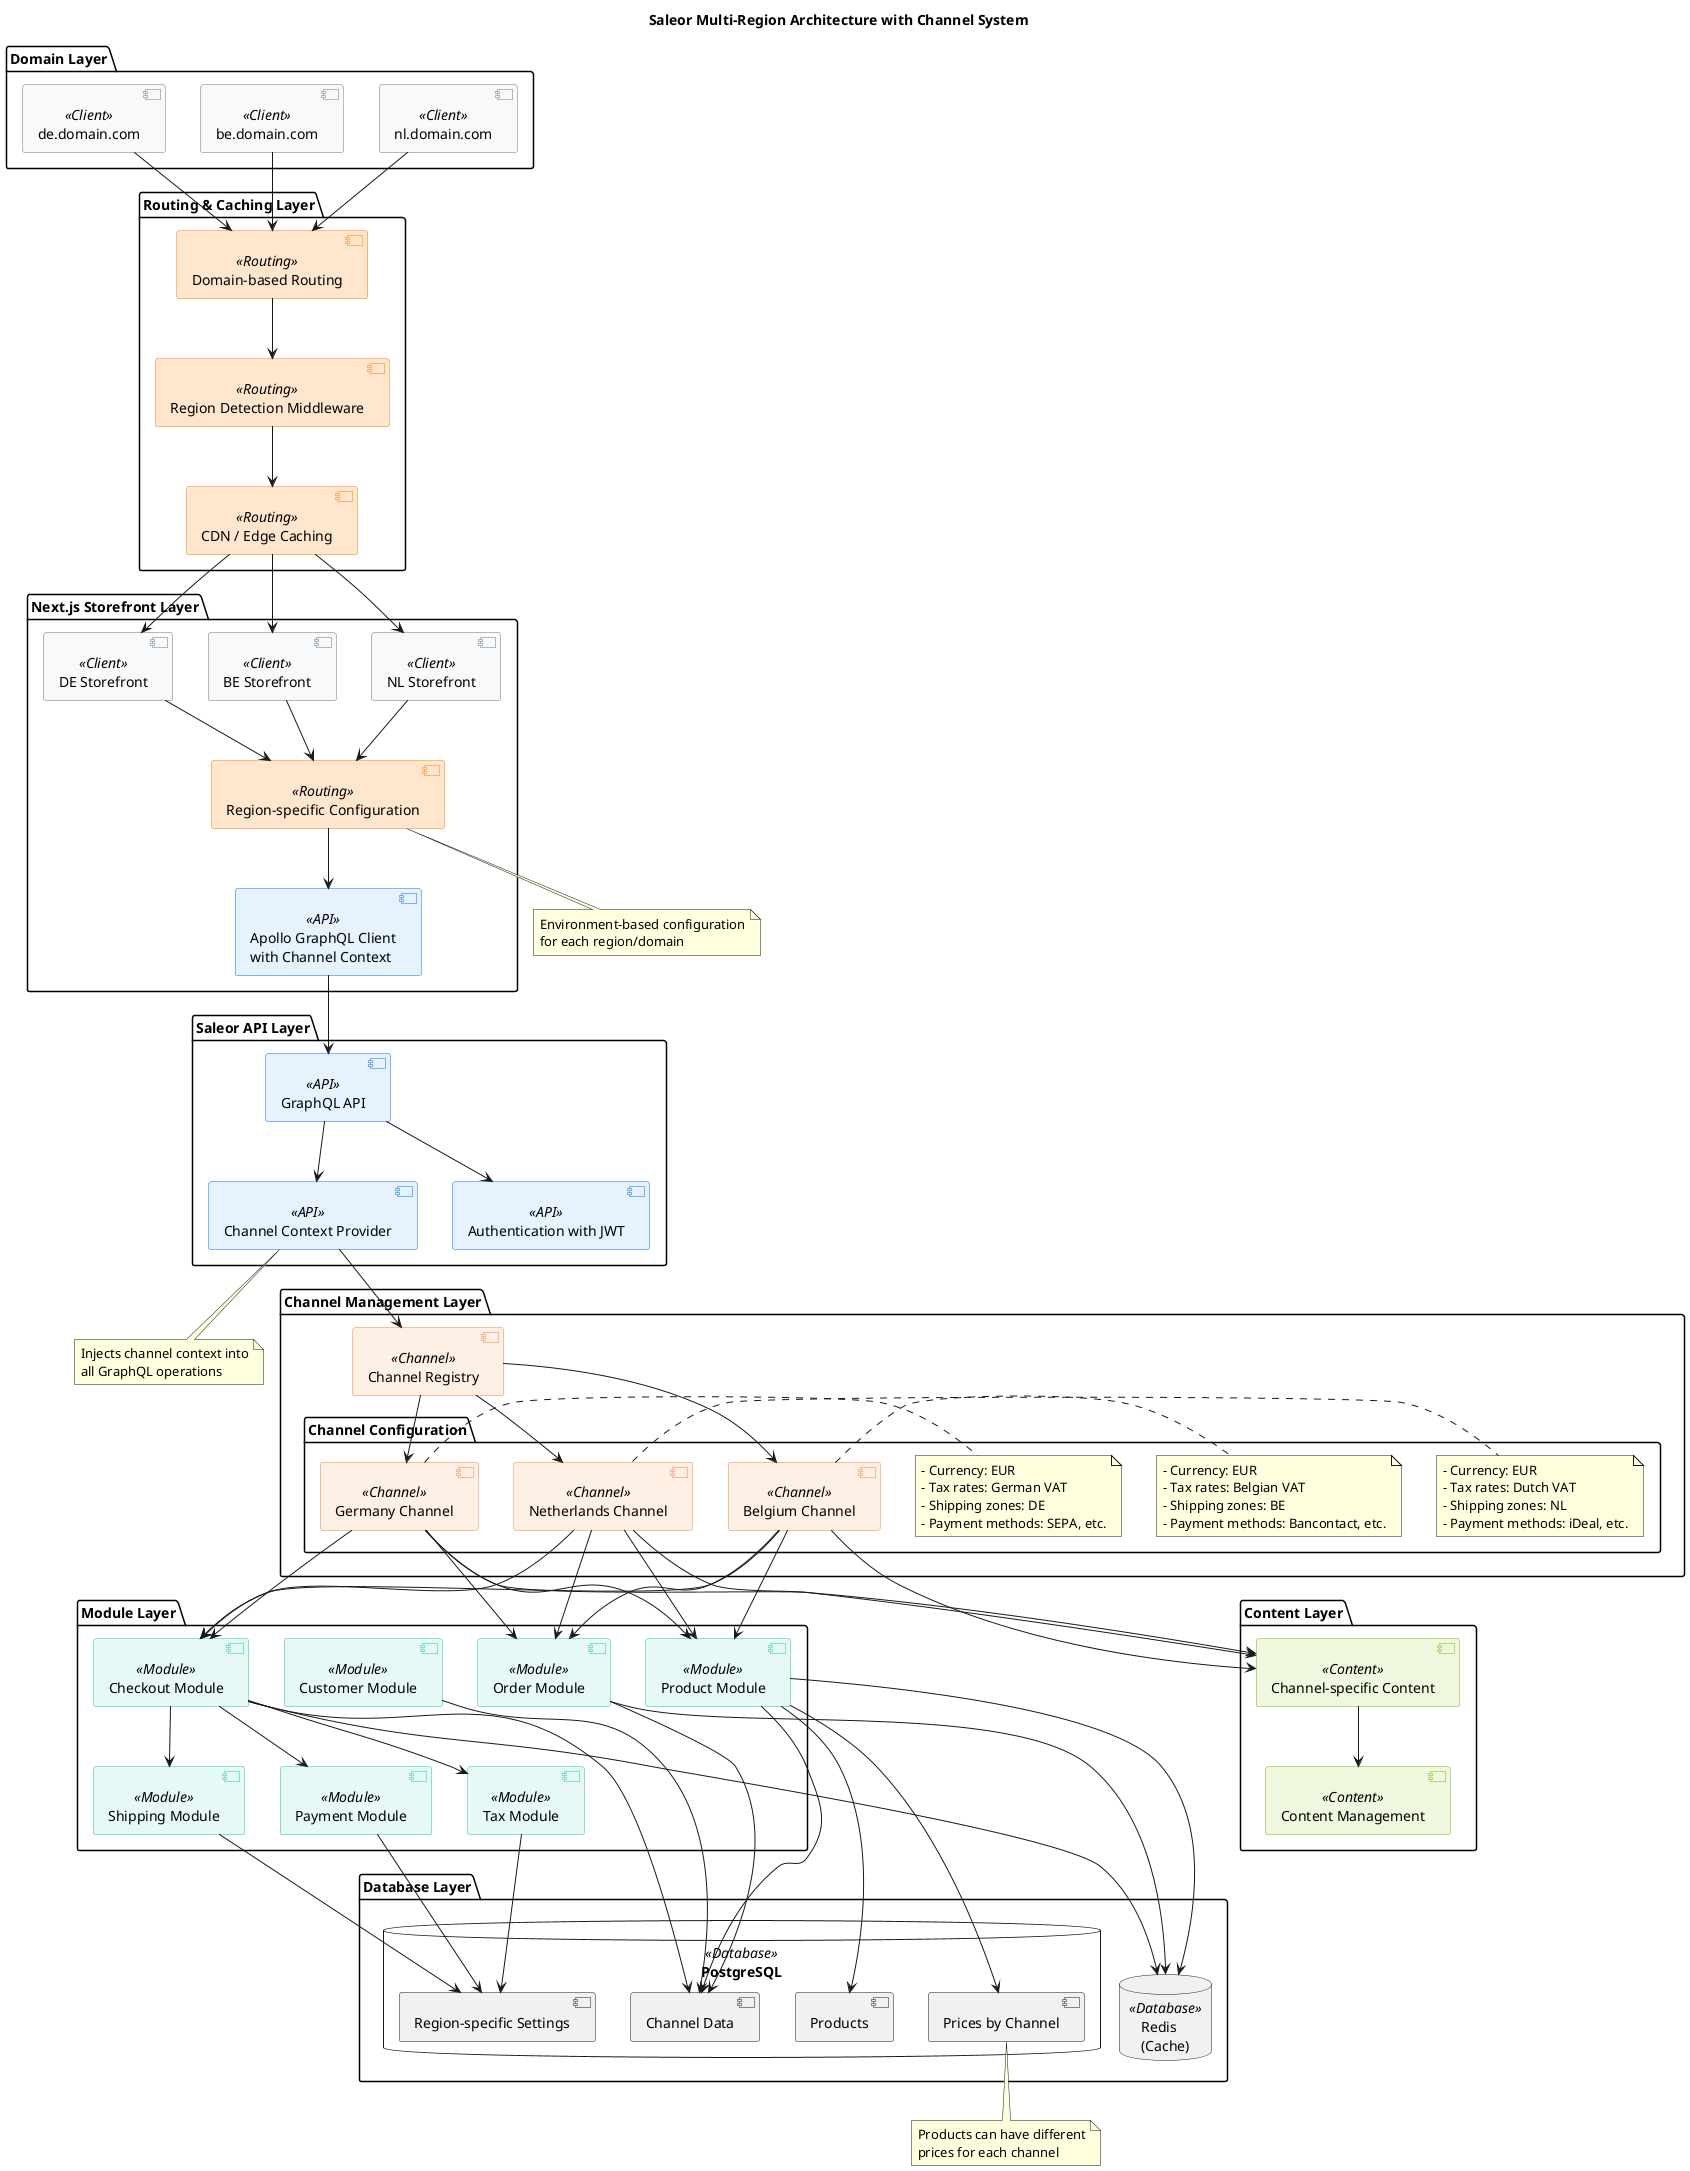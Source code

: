 @startuml Saleor Multi-Region Architecture

' Define styles
skinparam component {
  BackgroundColor<<Client>> #F8F9FA
  BorderColor<<Client>> #6C757D
  BackgroundColor<<Routing>> #FFE6CC
  BorderColor<<Routing>> #FD7E14
  BackgroundColor<<API>> #E6F3FF
  BorderColor<<API>> #0D6EFD
  BackgroundColor<<Channel>> #FFF0E6
  BorderColor<<Channel>> #FF7F41
  BackgroundColor<<Module>> #E6F9F7
  BorderColor<<Module>> #20C997
  BackgroundColor<<Database>> #F8F0FF
  BorderColor<<Database>> #6F42C1
  BackgroundColor<<Content>> #F0F7DF
  BorderColor<<Content>> #7CB518
}

title Saleor Multi-Region Architecture with Channel System

' Domain Layer
package "Domain Layer" {
  component [nl.domain.com] as DomainNL <<Client>>
  component [be.domain.com] as DomainBE <<Client>>
  component [de.domain.com] as DomainDE <<Client>>
}

' Routing Layer
package "Routing & Caching Layer" {
  component [Domain-based Routing] as DomainRouting <<Routing>>
  component [Region Detection Middleware] as RegionDetection <<Routing>>
  component [CDN / Edge Caching] as CDN <<Routing>>
}

' Next.js Layer
package "Next.js Storefront Layer" {
  component [NL Storefront] as StoreNL <<Client>>
  component [BE Storefront] as StoreBE <<Client>>
  component [DE Storefront] as StoreDE <<Client>>
  
  component [Apollo GraphQL Client\nwith Channel Context] as ApolloClient <<API>>
  component [Region-specific Configuration] as RegionConfig <<Routing>>
}

' Saleor API Layer
package "Saleor API Layer" {
  component [GraphQL API] as API <<API>>
  component [Channel Context Provider] as ChannelProvider <<API>>
  component [Authentication with JWT] as Auth <<API>>
}

' Channel Management Layer
package "Channel Management Layer" {
  component [Channel Registry] as ChannelRegistry <<Channel>>
  
  package "Channel Configuration" {
    component [Netherlands Channel] as ChannelNL <<Channel>>
    note right of ChannelNL
      - Currency: EUR
      - Tax rates: Dutch VAT
      - Shipping zones: NL
      - Payment methods: iDeal, etc.
    end note
    
    component [Belgium Channel] as ChannelBE <<Channel>>
    note right of ChannelBE
      - Currency: EUR
      - Tax rates: Belgian VAT
      - Shipping zones: BE
      - Payment methods: Bancontact, etc.
    end note
    
    component [Germany Channel] as ChannelDE <<Channel>>
    note right of ChannelDE
      - Currency: EUR
      - Tax rates: German VAT
      - Shipping zones: DE
      - Payment methods: SEPA, etc.
    end note
  }
}

' Module Layer
package "Module Layer" {
  component [Product Module] as ProductModule <<Module>>
  component [Order Module] as OrderModule <<Module>>
  component [Checkout Module] as CheckoutModule <<Module>>
  component [Customer Module] as CustomerModule <<Module>>
  component [Shipping Module] as ShippingModule <<Module>>
  component [Payment Module] as PaymentModule <<Module>>
  component [Tax Module] as TaxModule <<Module>>
}

' Content Layer
package "Content Layer" {
  component [Content Management] as Content <<Content>>
  component [Channel-specific Content] as ChannelContent <<Content>>
}

' Database Layer
package "Database Layer" {
  database "PostgreSQL" as DB <<Database>> {
    [Channel Data] as ChannelData
    [Products] as Products
    [Prices by Channel] as Prices
    [Region-specific Settings] as RegionSettings
  }
  
  database "Redis\n(Cache)" as Redis <<Database>>
}

' Connections
DomainNL --> DomainRouting
DomainBE --> DomainRouting
DomainDE --> DomainRouting

DomainRouting --> RegionDetection
RegionDetection --> CDN

CDN --> StoreNL
CDN --> StoreBE
CDN --> StoreDE

StoreNL --> RegionConfig
StoreBE --> RegionConfig
StoreDE --> RegionConfig

RegionConfig --> ApolloClient

ApolloClient --> API
API --> Auth
API --> ChannelProvider

ChannelProvider --> ChannelRegistry
ChannelRegistry --> ChannelNL
ChannelRegistry --> ChannelBE
ChannelRegistry --> ChannelDE

ChannelNL --> ProductModule
ChannelBE --> ProductModule
ChannelDE --> ProductModule

ChannelNL --> OrderModule
ChannelBE --> OrderModule
ChannelDE --> OrderModule

ChannelNL --> CheckoutModule
ChannelBE --> CheckoutModule
ChannelDE --> CheckoutModule

CheckoutModule --> ShippingModule
CheckoutModule --> PaymentModule
CheckoutModule --> TaxModule

ProductModule --> ChannelData
OrderModule --> ChannelData
CheckoutModule --> ChannelData
CustomerModule --> ChannelData
ShippingModule --> RegionSettings
PaymentModule --> RegionSettings
TaxModule --> RegionSettings
ProductModule --> Products
ProductModule --> Prices

ChannelNL --> ChannelContent
ChannelBE --> ChannelContent
ChannelDE --> ChannelContent
ChannelContent --> Content

ProductModule --> Redis
OrderModule --> Redis
CheckoutModule --> Redis

note bottom of RegionConfig
  Environment-based configuration
  for each region/domain
end note

note bottom of ChannelProvider
  Injects channel context into
  all GraphQL operations
end note

note bottom of Prices
  Products can have different
  prices for each channel
end note

@enduml 